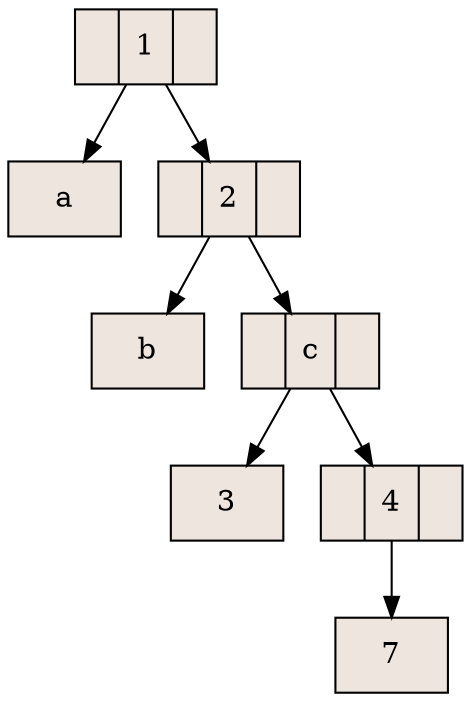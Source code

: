 digraph grafica{
rankdir=TB;
node [shape = record, style=filled, fillcolor=seashell2];
nodo1 [ label ="<C0>|1|<C1>"];
nodoa [ label ="a"];
nodo1->nodoa
nodo2 [ label ="<C0>|2|<C1>"];
nodob [ label ="b"];
nodo2->nodob
nodoc [ label ="<C0>|c|<C1>"];
nodo3 [ label ="3"];
nodoc->nodo3
nodo4 [ label ="<C0>|4|<C1>"];
nodo7 [ label ="7"];
nodo4->nodo7
nodoc->nodo4
nodo2->nodoc
nodo1->nodo2
}
